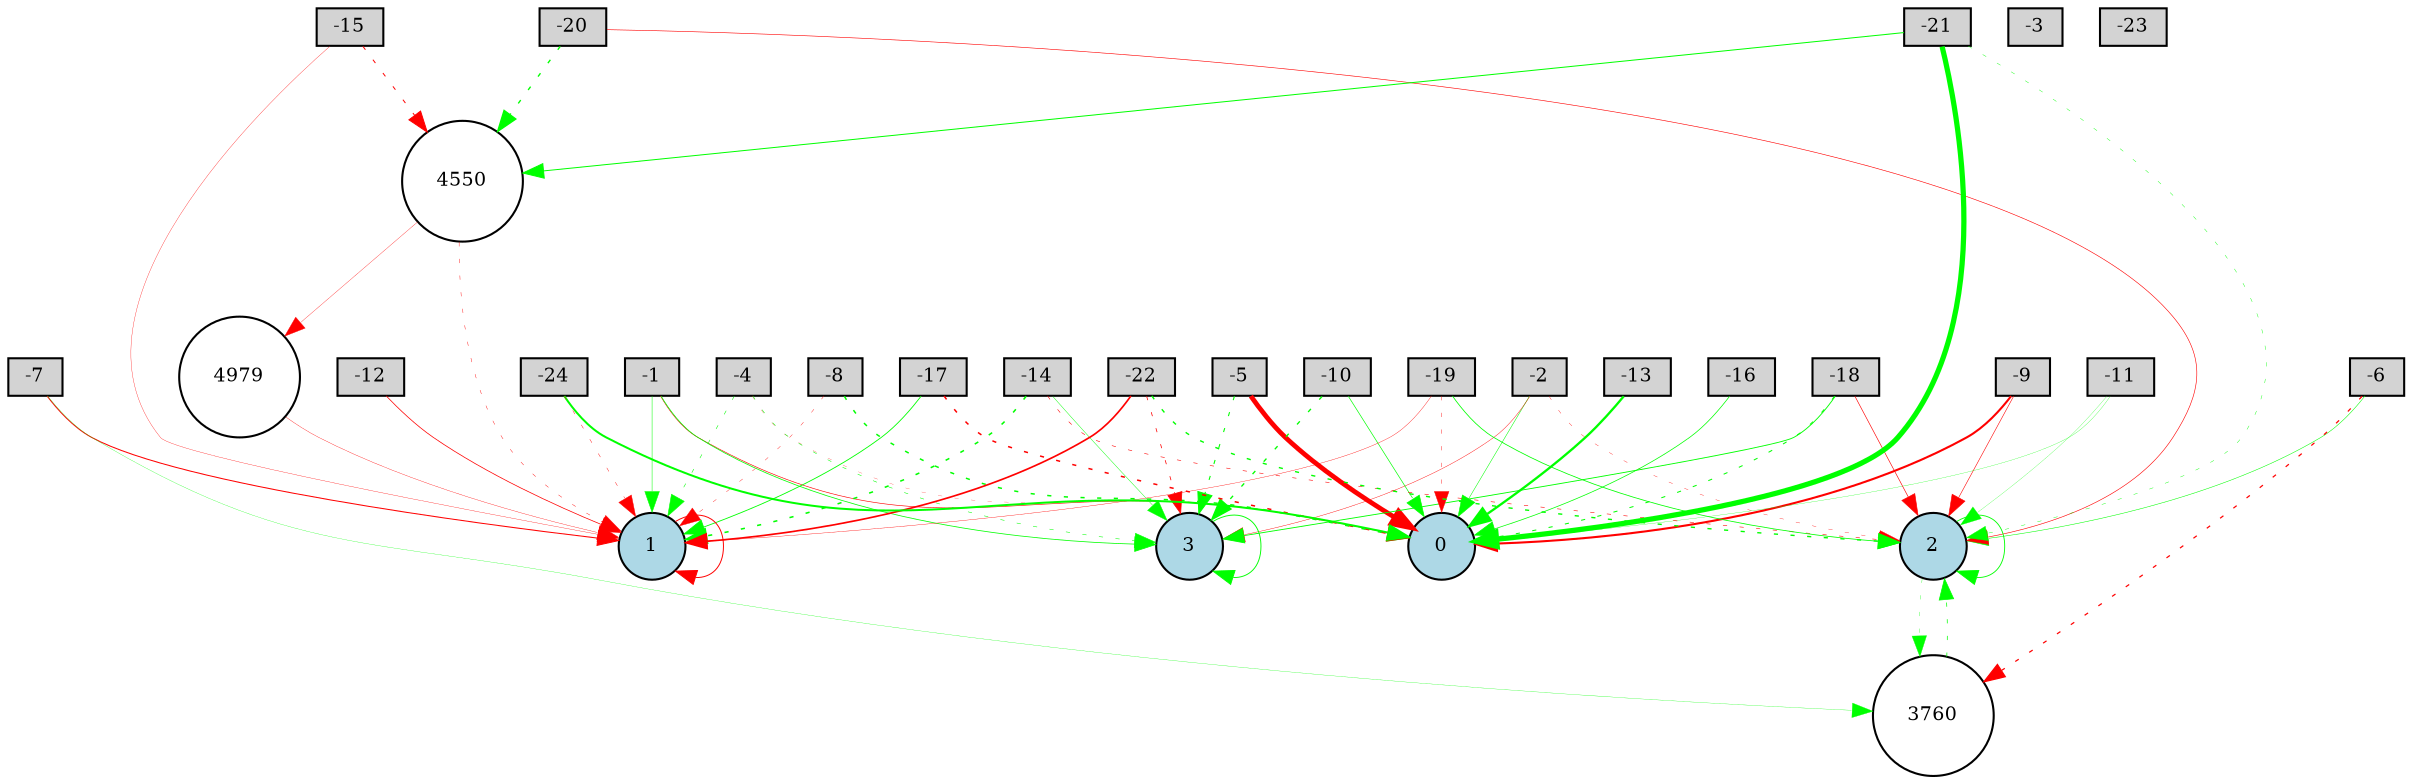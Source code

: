 digraph {
	node [fontsize=9 height=0.2 shape=circle width=0.2]
	-1 [fillcolor=lightgray shape=box style=filled]
	-2 [fillcolor=lightgray shape=box style=filled]
	-3 [fillcolor=lightgray shape=box style=filled]
	-4 [fillcolor=lightgray shape=box style=filled]
	-5 [fillcolor=lightgray shape=box style=filled]
	-6 [fillcolor=lightgray shape=box style=filled]
	-7 [fillcolor=lightgray shape=box style=filled]
	-8 [fillcolor=lightgray shape=box style=filled]
	-9 [fillcolor=lightgray shape=box style=filled]
	-10 [fillcolor=lightgray shape=box style=filled]
	-11 [fillcolor=lightgray shape=box style=filled]
	-12 [fillcolor=lightgray shape=box style=filled]
	-13 [fillcolor=lightgray shape=box style=filled]
	-14 [fillcolor=lightgray shape=box style=filled]
	-15 [fillcolor=lightgray shape=box style=filled]
	-16 [fillcolor=lightgray shape=box style=filled]
	-17 [fillcolor=lightgray shape=box style=filled]
	-18 [fillcolor=lightgray shape=box style=filled]
	-19 [fillcolor=lightgray shape=box style=filled]
	-20 [fillcolor=lightgray shape=box style=filled]
	-21 [fillcolor=lightgray shape=box style=filled]
	-22 [fillcolor=lightgray shape=box style=filled]
	-23 [fillcolor=lightgray shape=box style=filled]
	-24 [fillcolor=lightgray shape=box style=filled]
	0 [fillcolor=lightblue style=filled]
	1 [fillcolor=lightblue style=filled]
	2 [fillcolor=lightblue style=filled]
	3 [fillcolor=lightblue style=filled]
	4550 [fillcolor=white style=filled]
	3760 [fillcolor=white style=filled]
	4979 [fillcolor=white style=filled]
	-20 -> 2 [color=red penwidth=0.286110250951242 style=solid]
	-7 -> 3760 [color=green penwidth=0.13537688565906758 style=solid]
	-1 -> 0 [color=red penwidth=0.2961865756479902 style=solid]
	-24 -> 1 [color=red penwidth=0.20263839873891215 style=dotted]
	-17 -> 0 [color=red penwidth=0.7241942768105168 style=dotted]
	-9 -> 2 [color=red penwidth=0.27268304604646665 style=solid]
	3760 -> 2 [color=green penwidth=0.34485425532061204 style=dotted]
	-8 -> 1 [color=red penwidth=0.1769569277804776 style=dotted]
	-6 -> 3760 [color=red penwidth=0.5927800685271315 style=dotted]
	-6 -> 2 [color=green penwidth=0.25182808375540666 style=solid]
	-21 -> 4550 [color=green penwidth=0.4804324921799108 style=solid]
	-2 -> 0 [color=green penwidth=0.24731878085839903 style=solid]
	-10 -> 3 [color=green penwidth=0.645991255323824 style=dotted]
	-1 -> 1 [color=green penwidth=0.2382785175773138 style=solid]
	-19 -> 2 [color=green penwidth=0.38106572042184295 style=solid]
	3 -> 3 [color=green penwidth=0.4480125226684605 style=solid]
	-11 -> 0 [color=green penwidth=0.1291144840821552 style=solid]
	-14 -> 2 [color=red penwidth=0.27400979139156195 style=dotted]
	4550 -> 1 [color=red penwidth=0.19894627048775676 style=dotted]
	-12 -> 1 [color=red penwidth=0.3533063372933881 style=solid]
	-15 -> 1 [color=red penwidth=0.15346097694232413 style=solid]
	-4 -> 3 [color=green penwidth=0.2516485646541885 style=dotted]
	-21 -> 0 [color=green penwidth=2.5105698941008496 style=solid]
	-16 -> 0 [color=green penwidth=0.35267051611822886 style=solid]
	-22 -> 1 [color=red penwidth=0.8095526310350362 style=solid]
	2 -> 2 [color=green penwidth=0.42166636977339067 style=solid]
	-10 -> 0 [color=green penwidth=0.3254564101181426 style=solid]
	-18 -> 2 [color=red penwidth=0.303550567367198 style=solid]
	1 -> 1 [color=red penwidth=0.47015823727607253 style=solid]
	-18 -> 0 [color=green penwidth=0.48786825918933097 style=dotted]
	-5 -> 0 [color=red penwidth=2.3029534382681653 style=solid]
	-19 -> 1 [color=red penwidth=0.17593320482365166 style=solid]
	-14 -> 3 [color=green penwidth=0.21161501791116005 style=solid]
	2 -> 3760 [color=green penwidth=0.16132155201395582 style=dotted]
	-2 -> 2 [color=red penwidth=0.16494011562031374 style=dotted]
	-20 -> 4550 [color=green penwidth=0.6545854094314902 style=dotted]
	4550 -> 4979 [color=red penwidth=0.15112864249748545 style=solid]
	-9 -> 0 [color=red penwidth=1.0013662682208369 style=solid]
	-4 -> 0 [color=red penwidth=0.11386674542833493 style=dotted]
	-18 -> 3 [color=green penwidth=0.4261873280333941 style=solid]
	4979 -> 1 [color=red penwidth=0.1651434267347306 style=solid]
	-5 -> 3 [color=green penwidth=0.5164787417183402 style=dotted]
	-19 -> 0 [color=red penwidth=0.19751759471926944 style=dotted]
	-22 -> 2 [color=green penwidth=0.6679689113046574 style=dotted]
	-1 -> 3 [color=green penwidth=0.3680477509050264 style=solid]
	-21 -> 2 [color=green penwidth=0.196019085996491 style=dotted]
	-24 -> 0 [color=green penwidth=0.9609207247586891 style=solid]
	-11 -> 2 [color=green penwidth=0.11466875675737027 style=solid]
	-17 -> 1 [color=green penwidth=0.41217859690495273 style=solid]
	-2 -> 3 [color=red penwidth=0.20060800867813516 style=solid]
	-4 -> 1 [color=green penwidth=0.2600480030813073 style=dotted]
	-7 -> 1 [color=red penwidth=0.4937167202026447 style=solid]
	-15 -> 4550 [color=red penwidth=0.47160239169522067 style=dotted]
	-13 -> 0 [color=green penwidth=1.1083163270803735 style=solid]
	-8 -> 0 [color=green penwidth=0.7155554408880994 style=dotted]
	-22 -> 3 [color=red penwidth=0.3612962364564637 style=dotted]
	-14 -> 1 [color=green penwidth=0.7455954582512785 style=dotted]
}
